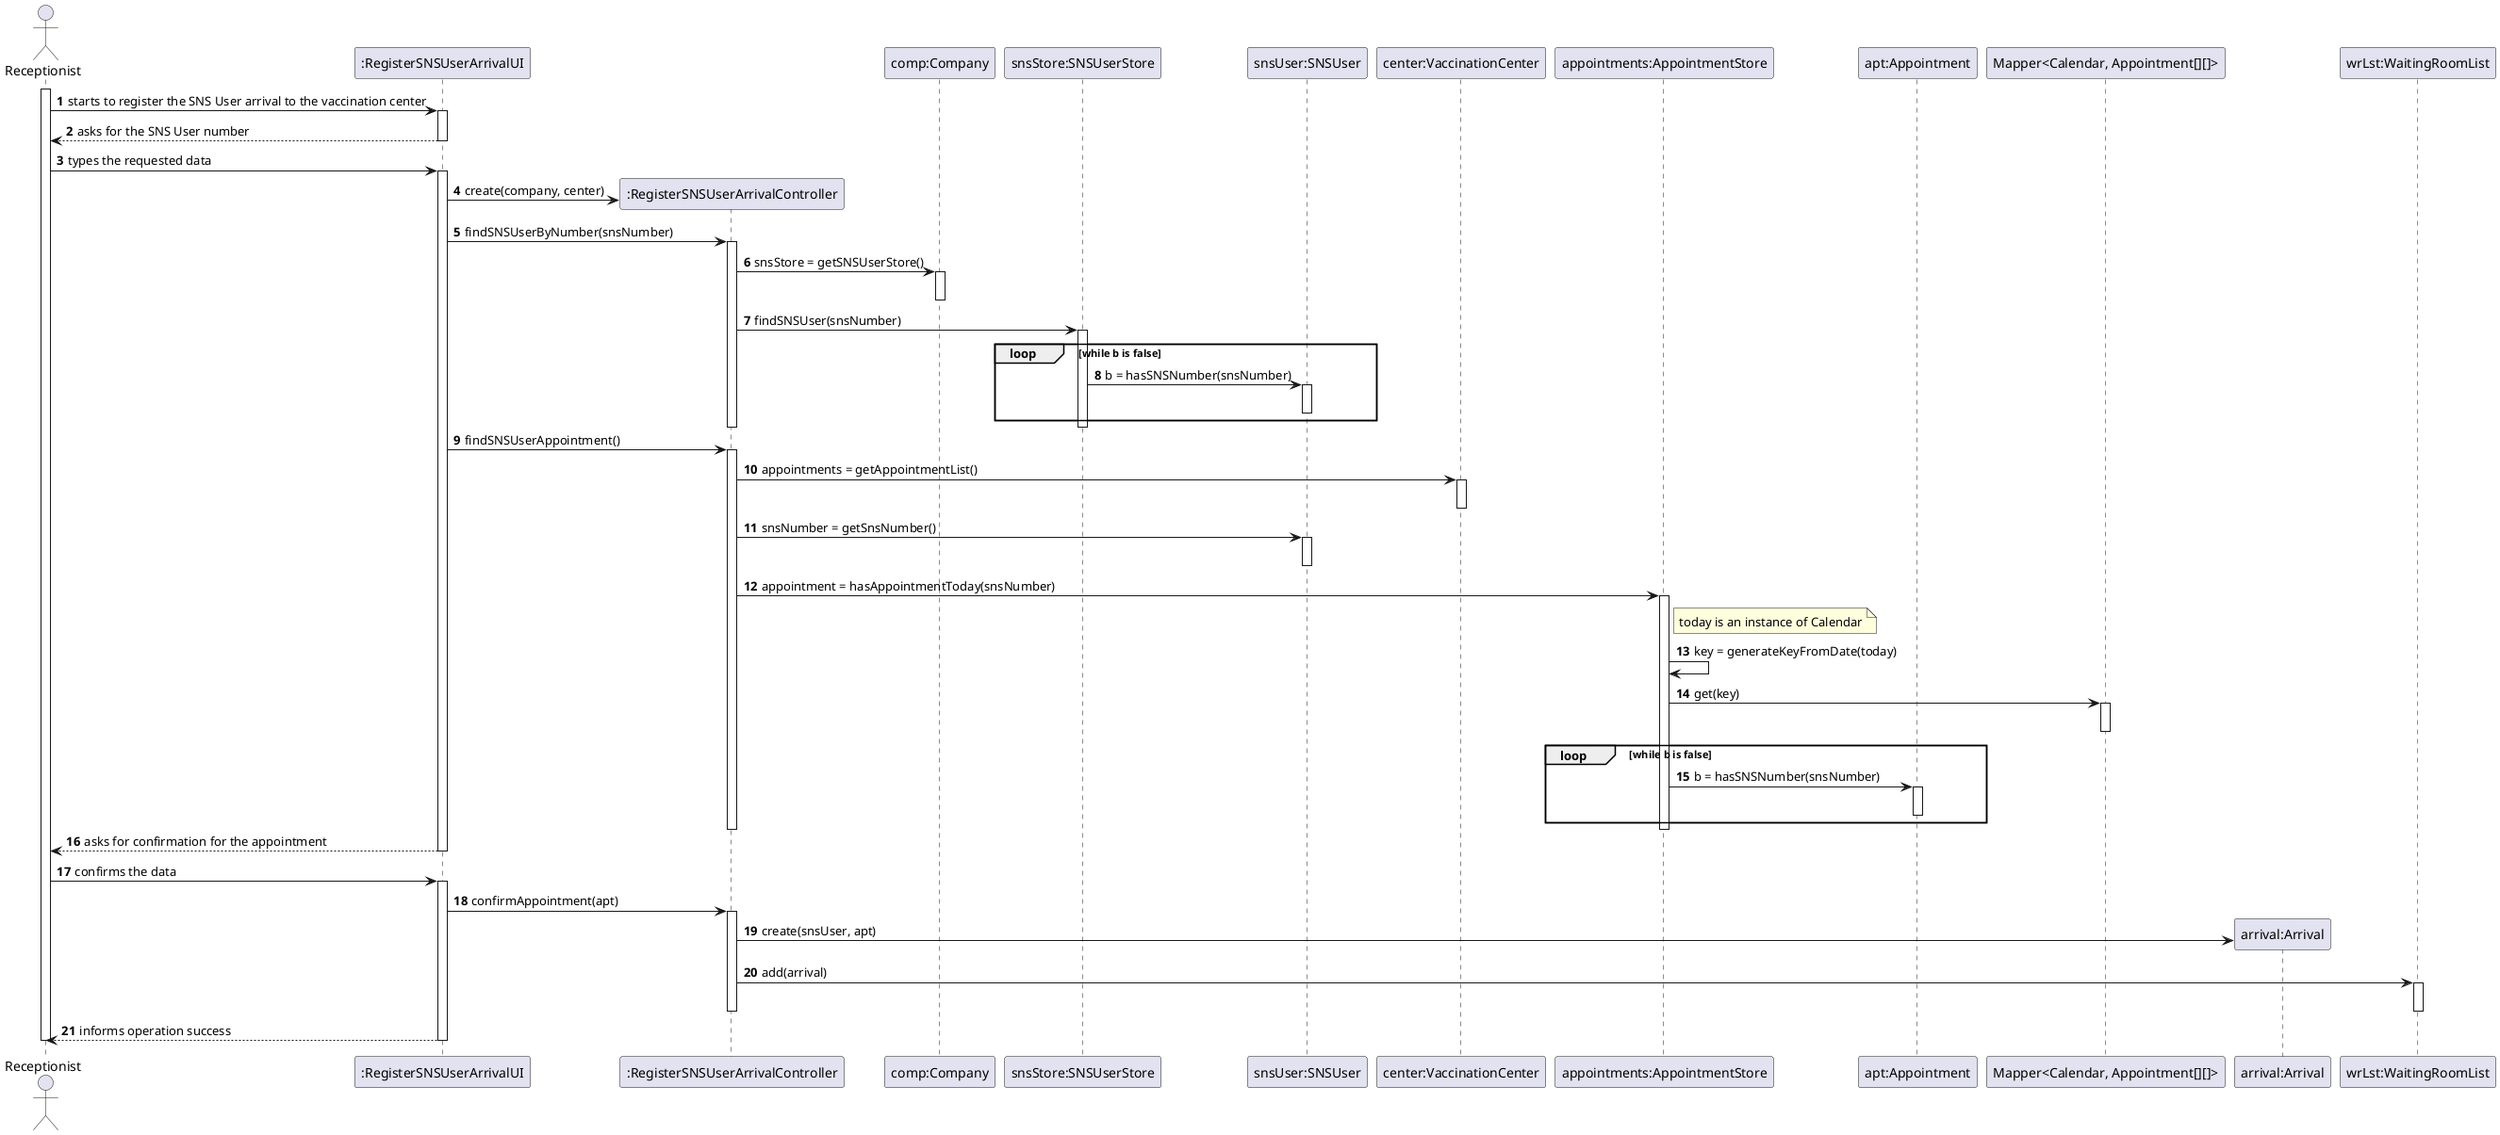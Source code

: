 @startuml
autonumber

actor "Receptionist" as RECEPT

participant ":RegisterSNSUserArrivalUI" as UI
participant ":RegisterSNSUserArrivalController" as CTRL
participant "comp:Company" as COMP
participant "snsStore:SNSUserStore" as SUSTORE
participant "snsUser:SNSUser" as SNSUSER
participant "center:VaccinationCenter" as CENTER
participant "appointments:AppointmentStore" as APPTS
participant "apt:Appointment" as APT
participant "Mapper<Calendar, Appointment[][]>" as MAPPER
participant "arrival:Arrival" as ARRIVAL
participant "wrLst:WaitingRoomList" as WRLST

activate RECEPT
  RECEPT -> UI : starts to register the SNS User arrival to the vaccination center
  activate UI
  
  RECEPT <-- UI : asks for the SNS User number
  deactivate UI

  RECEPT -> UI : types the requested data
  activate UI
    
    UI -> CTRL** : create(company, center)

    UI -> CTRL : findSNSUserByNumber(snsNumber)
    activate CTRL

      CTRL -> COMP : snsStore = getSNSUserStore()
      activate COMP
      deactivate COMP

      CTRL -> SUSTORE : findSNSUser(snsNumber)
      activate SUSTORE
        ' loop for each snsUser
        loop while b is false
          SUSTORE -> SNSUSER : b = hasSNSNumber(snsNumber)
          activate SNSUSER
          ' alt b == true
            ' SUSTORE <-- SNSUSER : return snsUser
          deactivate SNSUSER
          ' end
        end
      deactivate SUSTORE

    deactivate CTRL

    UI -> CTRL : findSNSUserAppointment()
    activate CTRL

      CTRL -> CENTER : appointments = getAppointmentList()
      activate CENTER
      deactivate CENTER

      CTRL -> SNSUSER : snsNumber = getSnsNumber()
      activate SNSUSER
      deactivate SNSUSER

      CTRL -> APPTS : appointment = hasAppointmentToday(snsNumber)
      activate APPTS

        note right of APPTS
          today is an instance of Calendar
        end note
        APPTS -> APPTS : key = generateKeyFromDate(today)
        
        APPTS -> MAPPER : get(key)
        activate MAPPER
        deactivate MAPPER

        ' loop for each appointment
        loop while b is false
          APPTS -> APT : b = hasSNSNumber(snsNumber)
          activate APT
          ' alt b == true
            ' APPTS <-- APT : return apt
          deactivate APT
          ' end
        end

      deactivate APPTS

    deactivate CTRL
  
  RECEPT <-- UI : asks for confirmation for the appointment
  deactivate UI

  RECEPT -> UI : confirms the data
  activate UI

    UI -> CTRL : confirmAppointment(apt)
    activate CTRL
      CTRL -> ARRIVAL** : create(snsUser, apt)

      CTRL -> WRLST : add(arrival)
      activate WRLST
      deactivate WRLST

    deactivate CTRL

  RECEPT <-- UI : informs operation success
  deactivate UI

deactivate RECEPT

@enduml